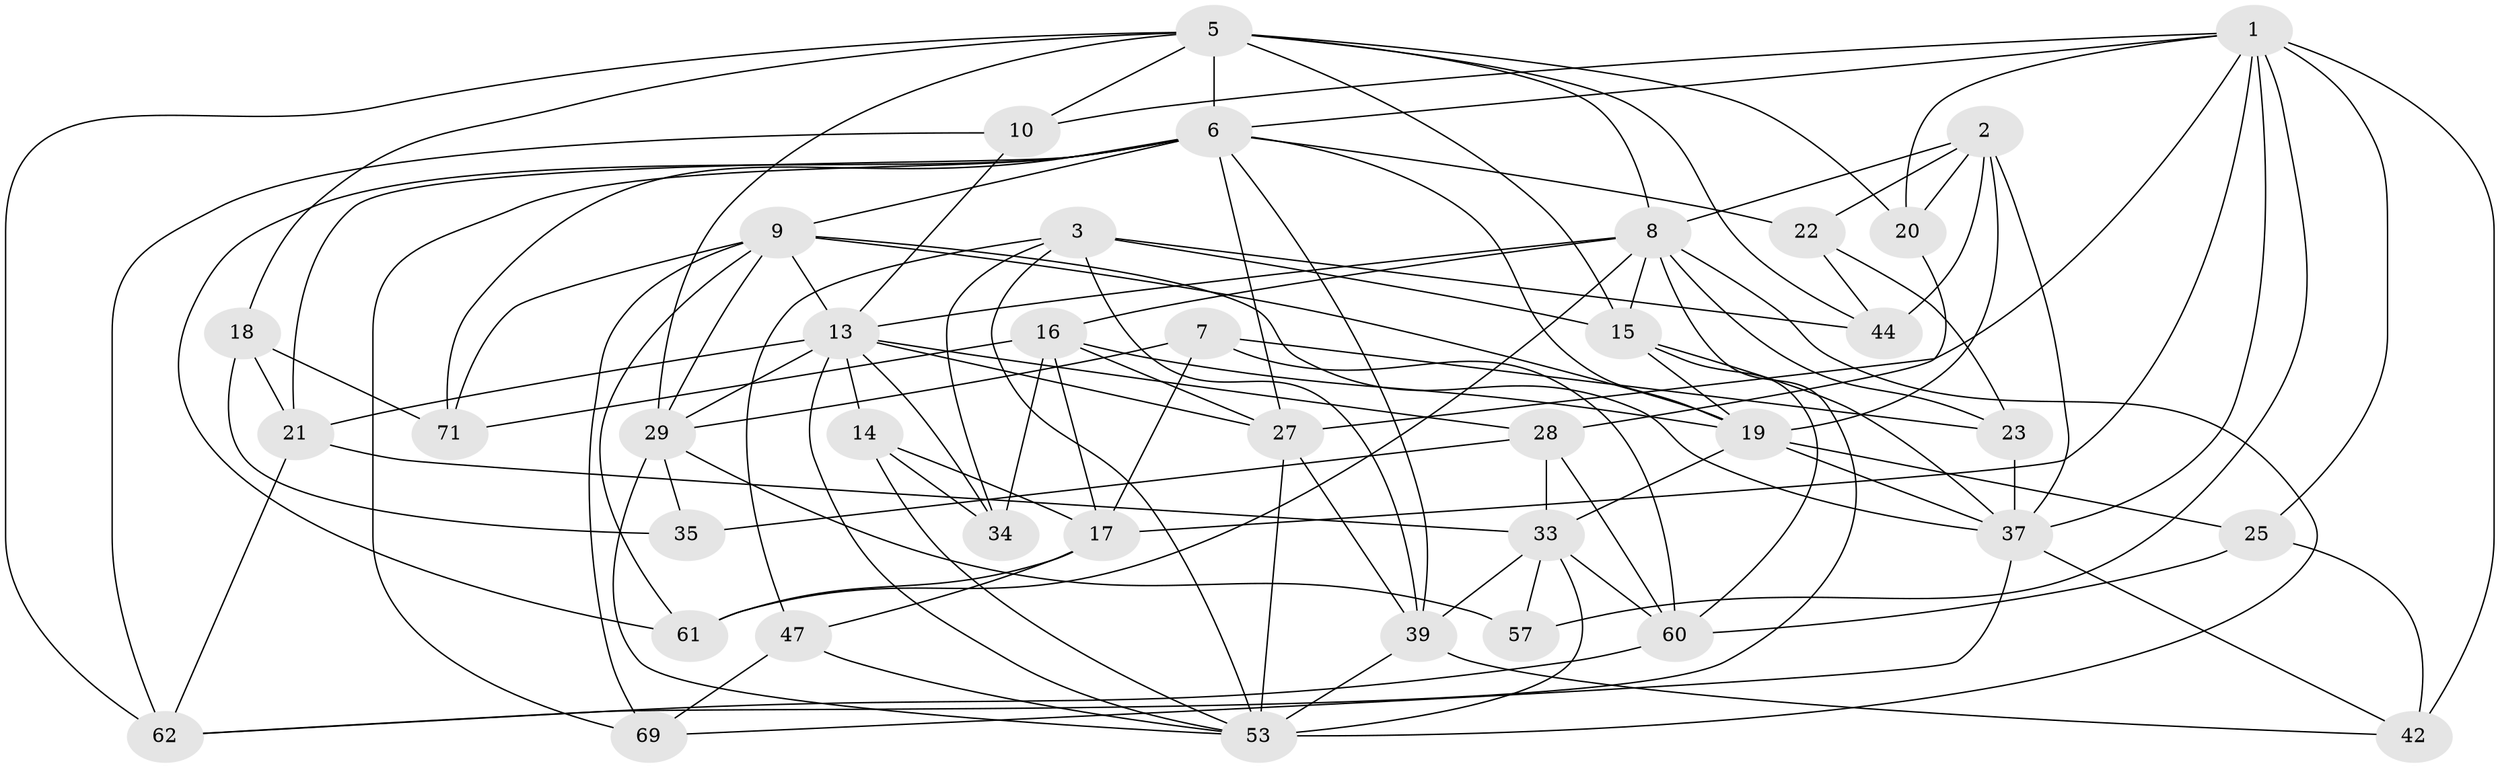 // original degree distribution, {4: 1.0}
// Generated by graph-tools (version 1.1) at 2025/16/03/09/25 04:16:18]
// undirected, 39 vertices, 112 edges
graph export_dot {
graph [start="1"]
  node [color=gray90,style=filled];
  1 [super="+38+4+75"];
  2 [super="+30"];
  3 [super="+32"];
  5 [super="+31+58+64"];
  6 [super="+24"];
  7;
  8 [super="+54+46+11"];
  9 [super="+45+12"];
  10;
  13 [super="+68+52"];
  14;
  15 [super="+55"];
  16 [super="+49"];
  17 [super="+50"];
  18;
  19 [super="+77+36"];
  20;
  21 [super="+56"];
  22;
  23;
  25;
  27 [super="+40"];
  28 [super="+51"];
  29 [super="+74+76"];
  33 [super="+79+67"];
  34;
  35;
  37 [super="+41+73"];
  39 [super="+48"];
  42;
  44;
  47;
  53 [super="+59+65"];
  57;
  60 [super="+72"];
  61;
  62 [super="+66"];
  69;
  71;
  1 -- 57 [weight=2];
  1 -- 42;
  1 -- 37;
  1 -- 17;
  1 -- 10;
  1 -- 27;
  1 -- 25;
  1 -- 20;
  1 -- 6;
  2 -- 44;
  2 -- 22;
  2 -- 20;
  2 -- 8;
  2 -- 19;
  2 -- 37;
  3 -- 34;
  3 -- 44;
  3 -- 47;
  3 -- 15;
  3 -- 39;
  3 -- 53;
  5 -- 18;
  5 -- 6 [weight=2];
  5 -- 20;
  5 -- 29;
  5 -- 44;
  5 -- 10;
  5 -- 62;
  5 -- 15;
  5 -- 8;
  6 -- 71;
  6 -- 69;
  6 -- 39;
  6 -- 9;
  6 -- 22;
  6 -- 27;
  6 -- 61;
  6 -- 19;
  6 -- 21;
  7 -- 17;
  7 -- 23;
  7 -- 29;
  7 -- 60;
  8 -- 16;
  8 -- 23;
  8 -- 53 [weight=2];
  8 -- 61;
  8 -- 15;
  8 -- 13;
  8 -- 62;
  9 -- 69;
  9 -- 29;
  9 -- 13;
  9 -- 71;
  9 -- 61;
  9 -- 19;
  9 -- 37;
  10 -- 62;
  10 -- 13;
  13 -- 29;
  13 -- 34;
  13 -- 27;
  13 -- 21;
  13 -- 53;
  13 -- 28;
  13 -- 14;
  14 -- 53;
  14 -- 34;
  14 -- 17;
  15 -- 37;
  15 -- 19;
  15 -- 60;
  16 -- 19;
  16 -- 71;
  16 -- 34;
  16 -- 17;
  16 -- 27;
  17 -- 61;
  17 -- 47;
  18 -- 35;
  18 -- 71;
  18 -- 21;
  19 -- 25;
  19 -- 33;
  19 -- 37;
  20 -- 28;
  21 -- 33;
  21 -- 62 [weight=2];
  22 -- 23;
  22 -- 44;
  23 -- 37;
  25 -- 42;
  25 -- 60;
  27 -- 53;
  27 -- 39;
  28 -- 60;
  28 -- 35;
  28 -- 33 [weight=2];
  29 -- 35 [weight=2];
  29 -- 57;
  29 -- 53;
  33 -- 60;
  33 -- 39;
  33 -- 57;
  33 -- 53;
  37 -- 69;
  37 -- 42;
  39 -- 42;
  39 -- 53;
  47 -- 53;
  47 -- 69;
  60 -- 62;
}
